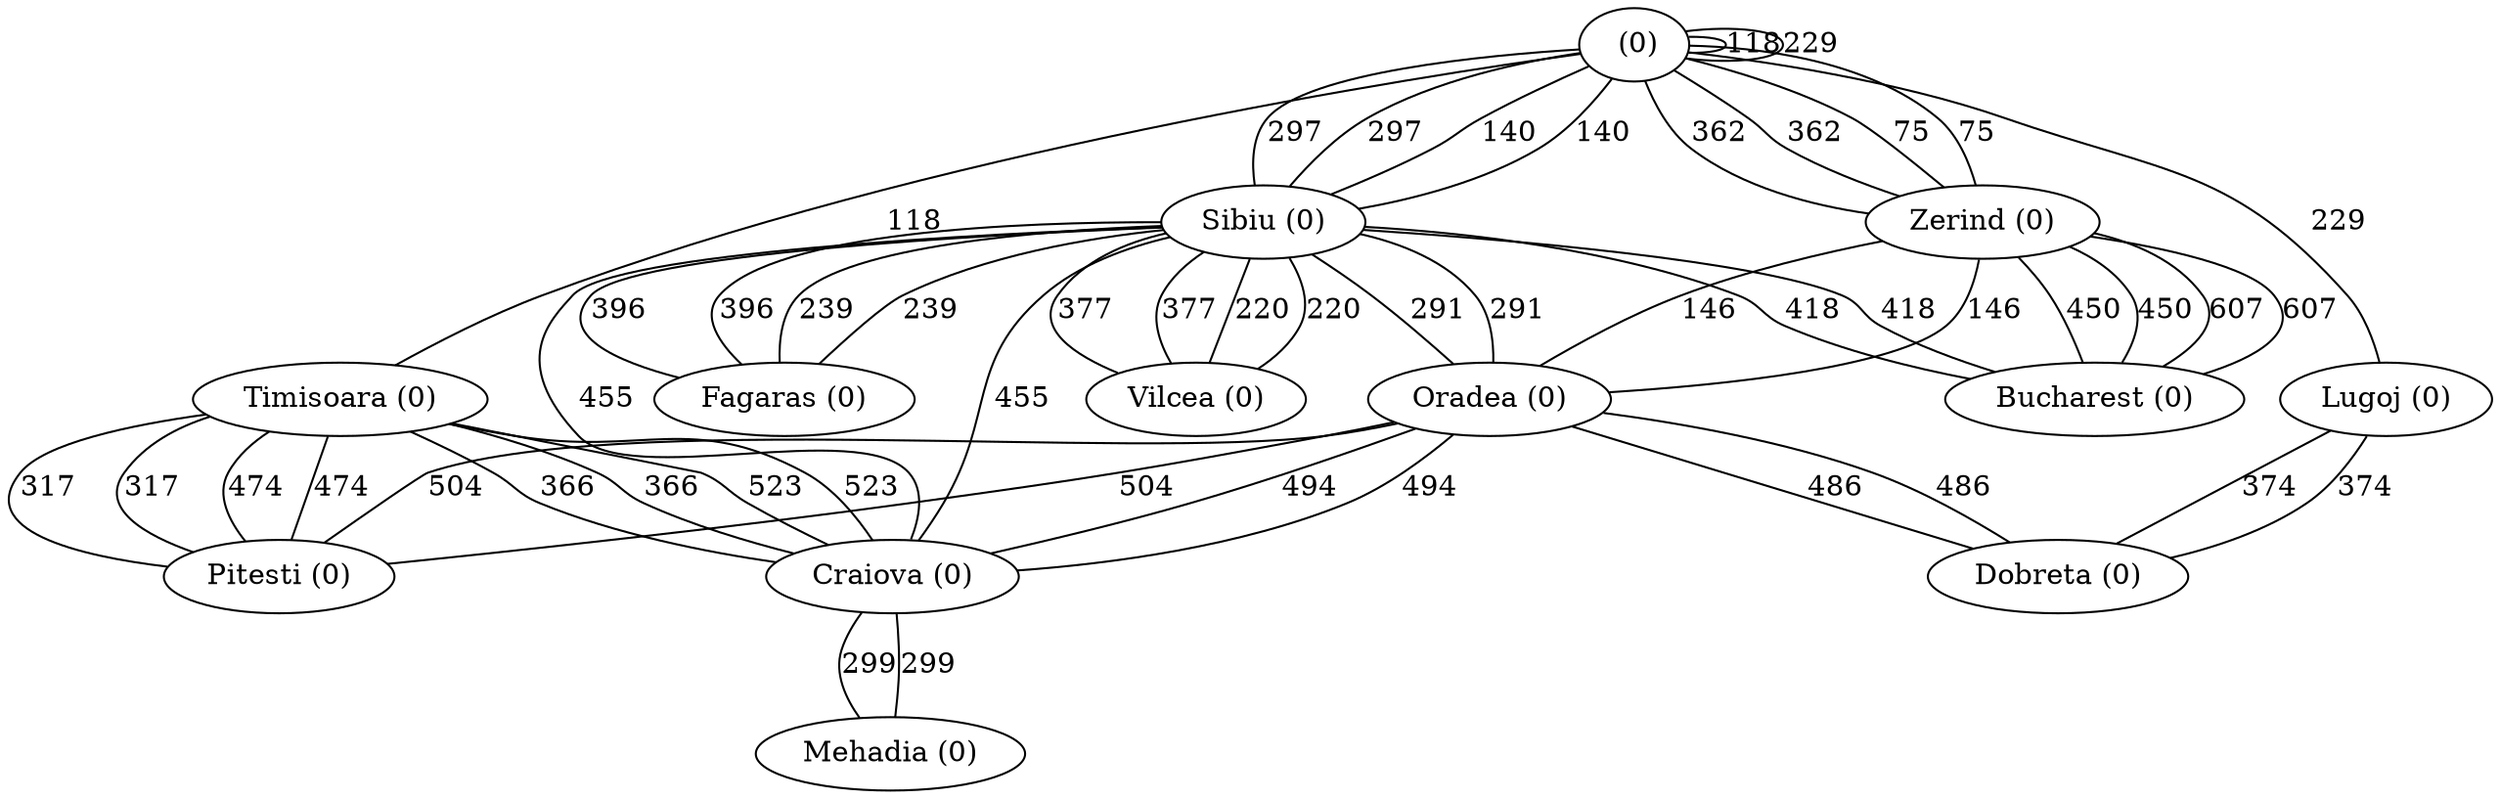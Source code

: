 graph {
   " (0)"--"Zerind (0)" [label=75]
   " (0)"--" (0)" [label=118]
   " (0)"--"Sibiu (0)" [label=140]
   " (0)"--"Zerind (0)" [label=75]
   " (0)"--"Timisoara (0)" [label=118]
   " (0)"--"Sibiu (0)" [label=140]
   "Zerind (0)"--"Oradea (0)" [label=146]
   "Zerind (0)"--"Oradea (0)" [label=146]
   " (0)"--"Lugoj (0)" [label=229]
   " (0)"--" (0)" [label=229]
   "Sibiu (0)"--"Oradea (0)" [label=291]
   "Sibiu (0)"--"Fagaras (0)" [label=239]
   "Sibiu (0)"--"Vilcea (0)" [label=220]
   "Sibiu (0)"--"Oradea (0)" [label=291]
   "Sibiu (0)"--"Fagaras (0)" [label=239]
   "Sibiu (0)"--"Vilcea (0)" [label=220]
   " (0)"--"Sibiu (0)" [label=297]
   " (0)"--"Sibiu (0)" [label=297]
   "Timisoara (0)"--"Craiova (0)" [label=366]
   "Timisoara (0)"--"Pitesti (0)" [label=317]
   "Timisoara (0)"--"Craiova (0)" [label=366]
   "Timisoara (0)"--"Pitesti (0)" [label=317]
   "Craiova (0)"--"Mehadia (0)" [label=299]
   "Craiova (0)"--"Mehadia (0)" [label=299]
   "Zerind (0)"--"Bucharest (0)" [label=450]
   "Zerind (0)"--"Bucharest (0)" [label=450]
   " (0)"--"Zerind (0)" [label=362]
   " (0)"--"Zerind (0)" [label=362]
   "Sibiu (0)"--"Fagaras (0)" [label=396]
   "Sibiu (0)"--"Vilcea (0)" [label=377]
   "Sibiu (0)"--"Fagaras (0)" [label=396]
   "Sibiu (0)"--"Vilcea (0)" [label=377]
   "Lugoj (0)"--"Dobreta (0)" [label=374]
   "Lugoj (0)"--"Dobreta (0)" [label=374]
   "Sibiu (0)"--"Craiova (0)" [label=455]
   "Sibiu (0)"--"Bucharest (0)" [label=418]
   "Sibiu (0)"--"Craiova (0)" [label=455]
   "Sibiu (0)"--"Bucharest (0)" [label=418]
   "Oradea (0)"--"Pitesti (0)" [label=504]
   "Oradea (0)"--"Dobreta (0)" [label=486]
   "Oradea (0)"--"Pitesti (0)" [label=504]
   "Oradea (0)"--"Dobreta (0)" [label=486]
   "Oradea (0)"--"Craiova (0)" [label=494]
   "Oradea (0)"--"Craiova (0)" [label=494]
   "Timisoara (0)"--"Craiova (0)" [label=523]
   "Timisoara (0)"--"Pitesti (0)" [label=474]
   "Timisoara (0)"--"Craiova (0)" [label=523]
   "Timisoara (0)"--"Pitesti (0)" [label=474]
   "Zerind (0)"--"Bucharest (0)" [label=607]
   "Zerind (0)"--"Bucharest (0)" [label=607]
}
